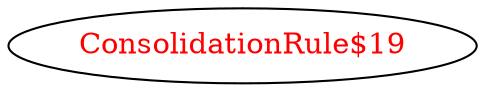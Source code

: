 digraph dependencyGraph {
 concentrate=true;
 ranksep="2.0";
 rankdir="LR"; 
 splines="ortho";
"ConsolidationRule$19" [fontcolor="red"];
}